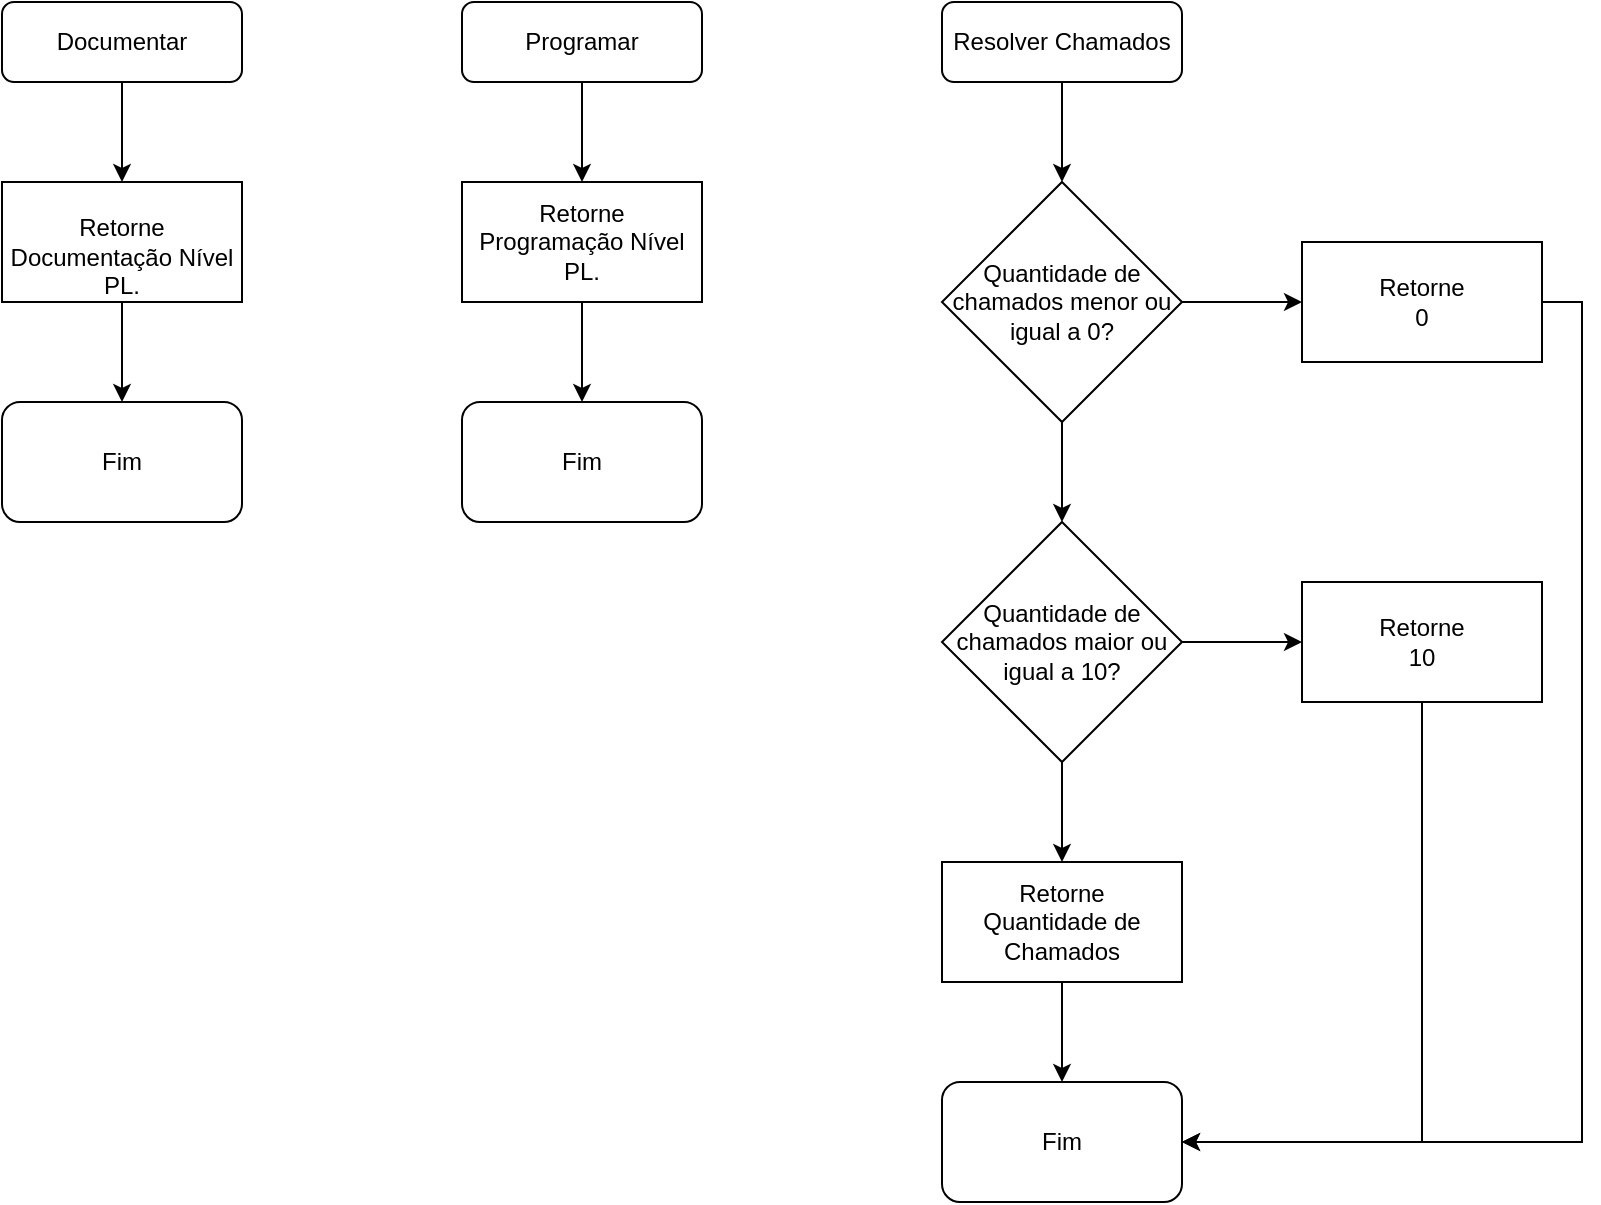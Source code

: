 <mxfile version="20.8.16" type="device"><diagram id="C5RBs43oDa-KdzZeNtuy" name="Page-1"><mxGraphModel dx="2230" dy="1397" grid="1" gridSize="10" guides="1" tooltips="1" connect="1" arrows="1" fold="1" page="1" pageScale="1" pageWidth="827" pageHeight="1169" math="0" shadow="0"><root><mxCell id="WIyWlLk6GJQsqaUBKTNV-0"/><mxCell id="WIyWlLk6GJQsqaUBKTNV-1" parent="WIyWlLk6GJQsqaUBKTNV-0"/><mxCell id="-mdk1o9OmX3XAAZiB74D-11" value="" style="edgeStyle=orthogonalEdgeStyle;rounded=0;orthogonalLoop=1;jettySize=auto;html=1;" edge="1" parent="WIyWlLk6GJQsqaUBKTNV-1" source="-mdk1o9OmX3XAAZiB74D-1" target="-mdk1o9OmX3XAAZiB74D-10"><mxGeometry relative="1" as="geometry"/></mxCell><mxCell id="-mdk1o9OmX3XAAZiB74D-1" value="Documentar" style="rounded=1;whiteSpace=wrap;html=1;fontSize=12;glass=0;strokeWidth=1;shadow=0;" vertex="1" parent="WIyWlLk6GJQsqaUBKTNV-1"><mxGeometry width="120" height="40" as="geometry"/></mxCell><mxCell id="-mdk1o9OmX3XAAZiB74D-9" value="Fim" style="rounded=1;whiteSpace=wrap;html=1;" vertex="1" parent="WIyWlLk6GJQsqaUBKTNV-1"><mxGeometry y="200" width="120" height="60" as="geometry"/></mxCell><mxCell id="-mdk1o9OmX3XAAZiB74D-12" value="" style="edgeStyle=orthogonalEdgeStyle;rounded=0;orthogonalLoop=1;jettySize=auto;html=1;" edge="1" parent="WIyWlLk6GJQsqaUBKTNV-1" source="-mdk1o9OmX3XAAZiB74D-10" target="-mdk1o9OmX3XAAZiB74D-9"><mxGeometry relative="1" as="geometry"/></mxCell><mxCell id="-mdk1o9OmX3XAAZiB74D-10" value="&lt;br&gt;Retorne&lt;br&gt;Documentação Nível PL." style="rounded=0;whiteSpace=wrap;html=1;" vertex="1" parent="WIyWlLk6GJQsqaUBKTNV-1"><mxGeometry y="90" width="120" height="60" as="geometry"/></mxCell><mxCell id="-mdk1o9OmX3XAAZiB74D-13" value="" style="edgeStyle=orthogonalEdgeStyle;rounded=0;orthogonalLoop=1;jettySize=auto;html=1;" edge="1" parent="WIyWlLk6GJQsqaUBKTNV-1" source="-mdk1o9OmX3XAAZiB74D-14" target="-mdk1o9OmX3XAAZiB74D-17"><mxGeometry relative="1" as="geometry"/></mxCell><mxCell id="-mdk1o9OmX3XAAZiB74D-14" value="Programar" style="rounded=1;whiteSpace=wrap;html=1;fontSize=12;glass=0;strokeWidth=1;shadow=0;" vertex="1" parent="WIyWlLk6GJQsqaUBKTNV-1"><mxGeometry x="230" width="120" height="40" as="geometry"/></mxCell><mxCell id="-mdk1o9OmX3XAAZiB74D-15" value="Fim" style="rounded=1;whiteSpace=wrap;html=1;" vertex="1" parent="WIyWlLk6GJQsqaUBKTNV-1"><mxGeometry x="230" y="200" width="120" height="60" as="geometry"/></mxCell><mxCell id="-mdk1o9OmX3XAAZiB74D-16" value="" style="edgeStyle=orthogonalEdgeStyle;rounded=0;orthogonalLoop=1;jettySize=auto;html=1;" edge="1" parent="WIyWlLk6GJQsqaUBKTNV-1" source="-mdk1o9OmX3XAAZiB74D-17" target="-mdk1o9OmX3XAAZiB74D-15"><mxGeometry relative="1" as="geometry"/></mxCell><mxCell id="-mdk1o9OmX3XAAZiB74D-17" value="Retorne&lt;br&gt;Programação Nível PL." style="rounded=0;whiteSpace=wrap;html=1;" vertex="1" parent="WIyWlLk6GJQsqaUBKTNV-1"><mxGeometry x="230" y="90" width="120" height="60" as="geometry"/></mxCell><mxCell id="-mdk1o9OmX3XAAZiB74D-29" value="" style="edgeStyle=orthogonalEdgeStyle;rounded=0;orthogonalLoop=1;jettySize=auto;html=1;" edge="1" parent="WIyWlLk6GJQsqaUBKTNV-1" source="-mdk1o9OmX3XAAZiB74D-19" target="-mdk1o9OmX3XAAZiB74D-23"><mxGeometry relative="1" as="geometry"/></mxCell><mxCell id="-mdk1o9OmX3XAAZiB74D-19" value="Resolver Chamados" style="rounded=1;whiteSpace=wrap;html=1;fontSize=12;glass=0;strokeWidth=1;shadow=0;" vertex="1" parent="WIyWlLk6GJQsqaUBKTNV-1"><mxGeometry x="470" width="120" height="40" as="geometry"/></mxCell><mxCell id="-mdk1o9OmX3XAAZiB74D-28" value="" style="edgeStyle=orthogonalEdgeStyle;rounded=0;orthogonalLoop=1;jettySize=auto;html=1;" edge="1" parent="WIyWlLk6GJQsqaUBKTNV-1" source="-mdk1o9OmX3XAAZiB74D-23" target="-mdk1o9OmX3XAAZiB74D-24"><mxGeometry relative="1" as="geometry"/></mxCell><mxCell id="-mdk1o9OmX3XAAZiB74D-30" value="" style="edgeStyle=orthogonalEdgeStyle;rounded=0;orthogonalLoop=1;jettySize=auto;html=1;" edge="1" parent="WIyWlLk6GJQsqaUBKTNV-1" source="-mdk1o9OmX3XAAZiB74D-23" target="-mdk1o9OmX3XAAZiB74D-25"><mxGeometry relative="1" as="geometry"/></mxCell><mxCell id="-mdk1o9OmX3XAAZiB74D-23" value="Quantidade de chamados menor ou igual a 0?" style="rhombus;whiteSpace=wrap;html=1;" vertex="1" parent="WIyWlLk6GJQsqaUBKTNV-1"><mxGeometry x="470" y="90" width="120" height="120" as="geometry"/></mxCell><mxCell id="-mdk1o9OmX3XAAZiB74D-35" style="edgeStyle=orthogonalEdgeStyle;rounded=0;orthogonalLoop=1;jettySize=auto;html=1;entryX=1;entryY=0.5;entryDx=0;entryDy=0;exitX=1;exitY=0.5;exitDx=0;exitDy=0;" edge="1" parent="WIyWlLk6GJQsqaUBKTNV-1" source="-mdk1o9OmX3XAAZiB74D-24" target="-mdk1o9OmX3XAAZiB74D-32"><mxGeometry relative="1" as="geometry"/></mxCell><mxCell id="-mdk1o9OmX3XAAZiB74D-24" value="Retorne&lt;br&gt;0" style="rounded=0;whiteSpace=wrap;html=1;" vertex="1" parent="WIyWlLk6GJQsqaUBKTNV-1"><mxGeometry x="650" y="120" width="120" height="60" as="geometry"/></mxCell><mxCell id="-mdk1o9OmX3XAAZiB74D-27" value="" style="edgeStyle=orthogonalEdgeStyle;rounded=0;orthogonalLoop=1;jettySize=auto;html=1;" edge="1" parent="WIyWlLk6GJQsqaUBKTNV-1" source="-mdk1o9OmX3XAAZiB74D-25" target="-mdk1o9OmX3XAAZiB74D-26"><mxGeometry relative="1" as="geometry"/></mxCell><mxCell id="-mdk1o9OmX3XAAZiB74D-33" value="" style="edgeStyle=orthogonalEdgeStyle;rounded=0;orthogonalLoop=1;jettySize=auto;html=1;" edge="1" parent="WIyWlLk6GJQsqaUBKTNV-1" source="-mdk1o9OmX3XAAZiB74D-25" target="-mdk1o9OmX3XAAZiB74D-31"><mxGeometry relative="1" as="geometry"/></mxCell><mxCell id="-mdk1o9OmX3XAAZiB74D-25" value="Quantidade de chamados maior ou igual a 10?" style="rhombus;whiteSpace=wrap;html=1;" vertex="1" parent="WIyWlLk6GJQsqaUBKTNV-1"><mxGeometry x="470" y="260" width="120" height="120" as="geometry"/></mxCell><mxCell id="-mdk1o9OmX3XAAZiB74D-36" style="edgeStyle=orthogonalEdgeStyle;rounded=0;orthogonalLoop=1;jettySize=auto;html=1;entryX=1;entryY=0.5;entryDx=0;entryDy=0;exitX=0.5;exitY=1;exitDx=0;exitDy=0;" edge="1" parent="WIyWlLk6GJQsqaUBKTNV-1" source="-mdk1o9OmX3XAAZiB74D-26" target="-mdk1o9OmX3XAAZiB74D-32"><mxGeometry relative="1" as="geometry"/></mxCell><mxCell id="-mdk1o9OmX3XAAZiB74D-26" value="Retorne&lt;br&gt;10" style="rounded=0;whiteSpace=wrap;html=1;" vertex="1" parent="WIyWlLk6GJQsqaUBKTNV-1"><mxGeometry x="650" y="290" width="120" height="60" as="geometry"/></mxCell><mxCell id="-mdk1o9OmX3XAAZiB74D-34" value="" style="edgeStyle=orthogonalEdgeStyle;rounded=0;orthogonalLoop=1;jettySize=auto;html=1;" edge="1" parent="WIyWlLk6GJQsqaUBKTNV-1" source="-mdk1o9OmX3XAAZiB74D-31" target="-mdk1o9OmX3XAAZiB74D-32"><mxGeometry relative="1" as="geometry"/></mxCell><mxCell id="-mdk1o9OmX3XAAZiB74D-31" value="Retorne&lt;br&gt;Quantidade de Chamados" style="rounded=0;whiteSpace=wrap;html=1;" vertex="1" parent="WIyWlLk6GJQsqaUBKTNV-1"><mxGeometry x="470" y="430" width="120" height="60" as="geometry"/></mxCell><mxCell id="-mdk1o9OmX3XAAZiB74D-32" value="Fim" style="rounded=1;whiteSpace=wrap;html=1;" vertex="1" parent="WIyWlLk6GJQsqaUBKTNV-1"><mxGeometry x="470" y="540" width="120" height="60" as="geometry"/></mxCell></root></mxGraphModel></diagram></mxfile>